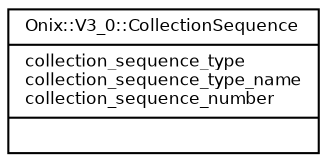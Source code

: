 digraph G {
  fontname = "Bitstream Vera Sans"
  fontsize = 8

  node [
    fontname = "Bitstream Vera Sans"
    fontsize = 8
    shape = "record"
  ]

  edge [
    fontname = "Bitstream Vera Sans"
    fontsize = 8
  ]

  CollectionSequence [
    label = "{Onix::V3_0::CollectionSequence\l|collection_sequence_type\lcollection_sequence_type_name\lcollection_sequence_number\l|\l}"
  ]




}
